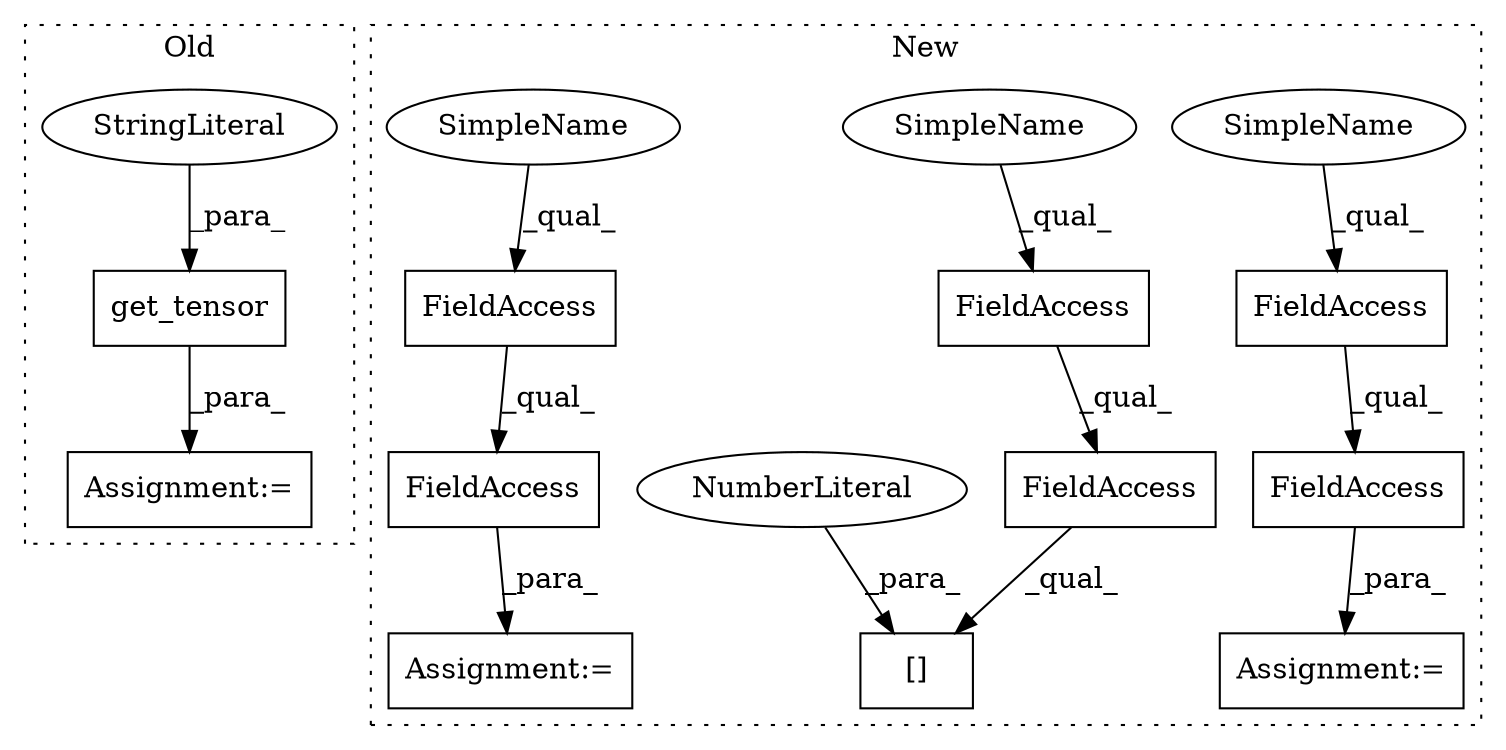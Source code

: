 digraph G {
subgraph cluster0 {
1 [label="get_tensor" a="32" s="1764,1778" l="11,1" shape="box"];
3 [label="Assignment:=" a="7" s="1763" l="1" shape="box"];
11 [label="StringLiteral" a="45" s="1775" l="3" shape="ellipse"];
label = "Old";
style="dotted";
}
subgraph cluster1 {
2 [label="[]" a="2" s="1737,1750" l="12,1" shape="box"];
4 [label="NumberLiteral" a="34" s="1749" l="1" shape="ellipse"];
5 [label="FieldAccess" a="22" s="1737" l="11" shape="box"];
6 [label="FieldAccess" a="22" s="1737" l="9" shape="box"];
7 [label="FieldAccess" a="22" s="1782" l="9" shape="box"];
8 [label="FieldAccess" a="22" s="1782" l="11" shape="box"];
9 [label="FieldAccess" a="22" s="1803" l="9" shape="box"];
10 [label="FieldAccess" a="22" s="1803" l="11" shape="box"];
12 [label="Assignment:=" a="7" s="1781" l="1" shape="box"];
13 [label="Assignment:=" a="7" s="1802" l="1" shape="box"];
14 [label="SimpleName" a="42" s="1803" l="3" shape="ellipse"];
15 [label="SimpleName" a="42" s="1782" l="3" shape="ellipse"];
16 [label="SimpleName" a="42" s="1737" l="3" shape="ellipse"];
label = "New";
style="dotted";
}
1 -> 3 [label="_para_"];
4 -> 2 [label="_para_"];
5 -> 2 [label="_qual_"];
6 -> 5 [label="_qual_"];
7 -> 8 [label="_qual_"];
8 -> 12 [label="_para_"];
9 -> 10 [label="_qual_"];
10 -> 13 [label="_para_"];
11 -> 1 [label="_para_"];
14 -> 9 [label="_qual_"];
15 -> 7 [label="_qual_"];
16 -> 6 [label="_qual_"];
}
